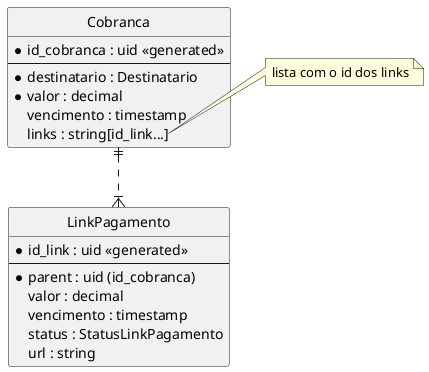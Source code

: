 @startuml
hide circle
skinparam linetype ortho

entity "Cobranca" as cob {
  *id_cobranca : uid <<generated>>
  --
  *destinatario : Destinatario
  *valor : decimal
  vencimento : timestamp
  links : string[id_link...]
}
note right of cob::links
  lista com o id dos links
end note

entity "LinkPagamento" as li {
    *id_link : uid <<generated>>
    --
    *parent : uid (id_cobranca)
    valor : decimal
    vencimento : timestamp
    status : StatusLinkPagamento
    url : string
}

cob ||..|{ li
@enduml